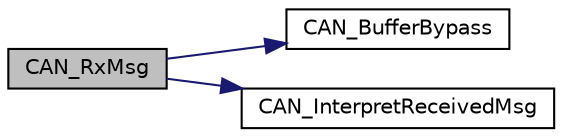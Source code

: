 digraph "CAN_RxMsg"
{
  edge [fontname="Helvetica",fontsize="10",labelfontname="Helvetica",labelfontsize="10"];
  node [fontname="Helvetica",fontsize="10",shape=record];
  rankdir="LR";
  Node58 [label="CAN_RxMsg",height=0.2,width=0.4,color="black", fillcolor="grey75", style="filled", fontcolor="black"];
  Node58 -> Node59 [color="midnightblue",fontsize="10",style="solid",fontname="Helvetica"];
  Node59 [label="CAN_BufferBypass",height=0.2,width=0.4,color="black", fillcolor="white", style="filled",URL="$can_8c.html#a52ba67dd474b373e7179c746f69527f1",tooltip="Receives a bypassed CAN message and interprets it. "];
  Node58 -> Node60 [color="midnightblue",fontsize="10",style="solid",fontname="Helvetica"];
  Node60 [label="CAN_InterpretReceivedMsg",height=0.2,width=0.4,color="black", fillcolor="white", style="filled",URL="$can_8c.html#a0b6c703ba61116e6f30f7b3c1aa39e53",tooltip="Interprets the received message. "];
}

